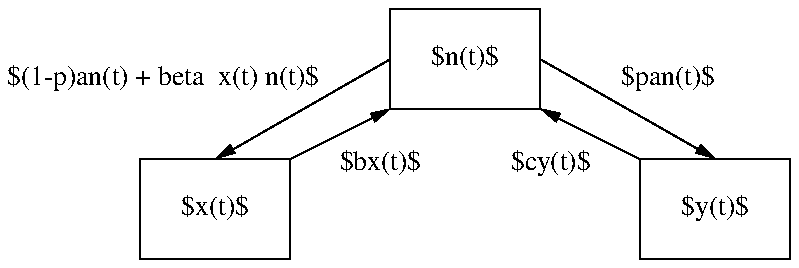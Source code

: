 .PS
CUSTOMERS: box "$n(t)$";

move down from CUSTOMERS.sw then left;

HATERS: box "$x(t)$";

move down from CUSTOMERS.se then right;

LOVERS: box "$y(t)$";

arrow from CUSTOMERS.w to HATERS.n
box  wid 1.4 ht 0.3  invis "$(1-p)an(t) + beta  x(t) n(t)$" with .se at last arrow.c

arrow  from HATERS.ne to CUSTOMERS.sw
box wid 0.4 ht 0.3 invis "$bx(t)$" with .nw at last arrow.c

arrow  from CUSTOMERS.e to LOVERS.n
box  wid 0.4 ht 0.3 invis "$pan(t)$" with .sw at last arrow.c

arrow  from LOVERS.nw to CUSTOMERS.se
box  wid 0.4 ht 0.3  invis "$cy(t)$" with .ne at last arrow.c
.PE
